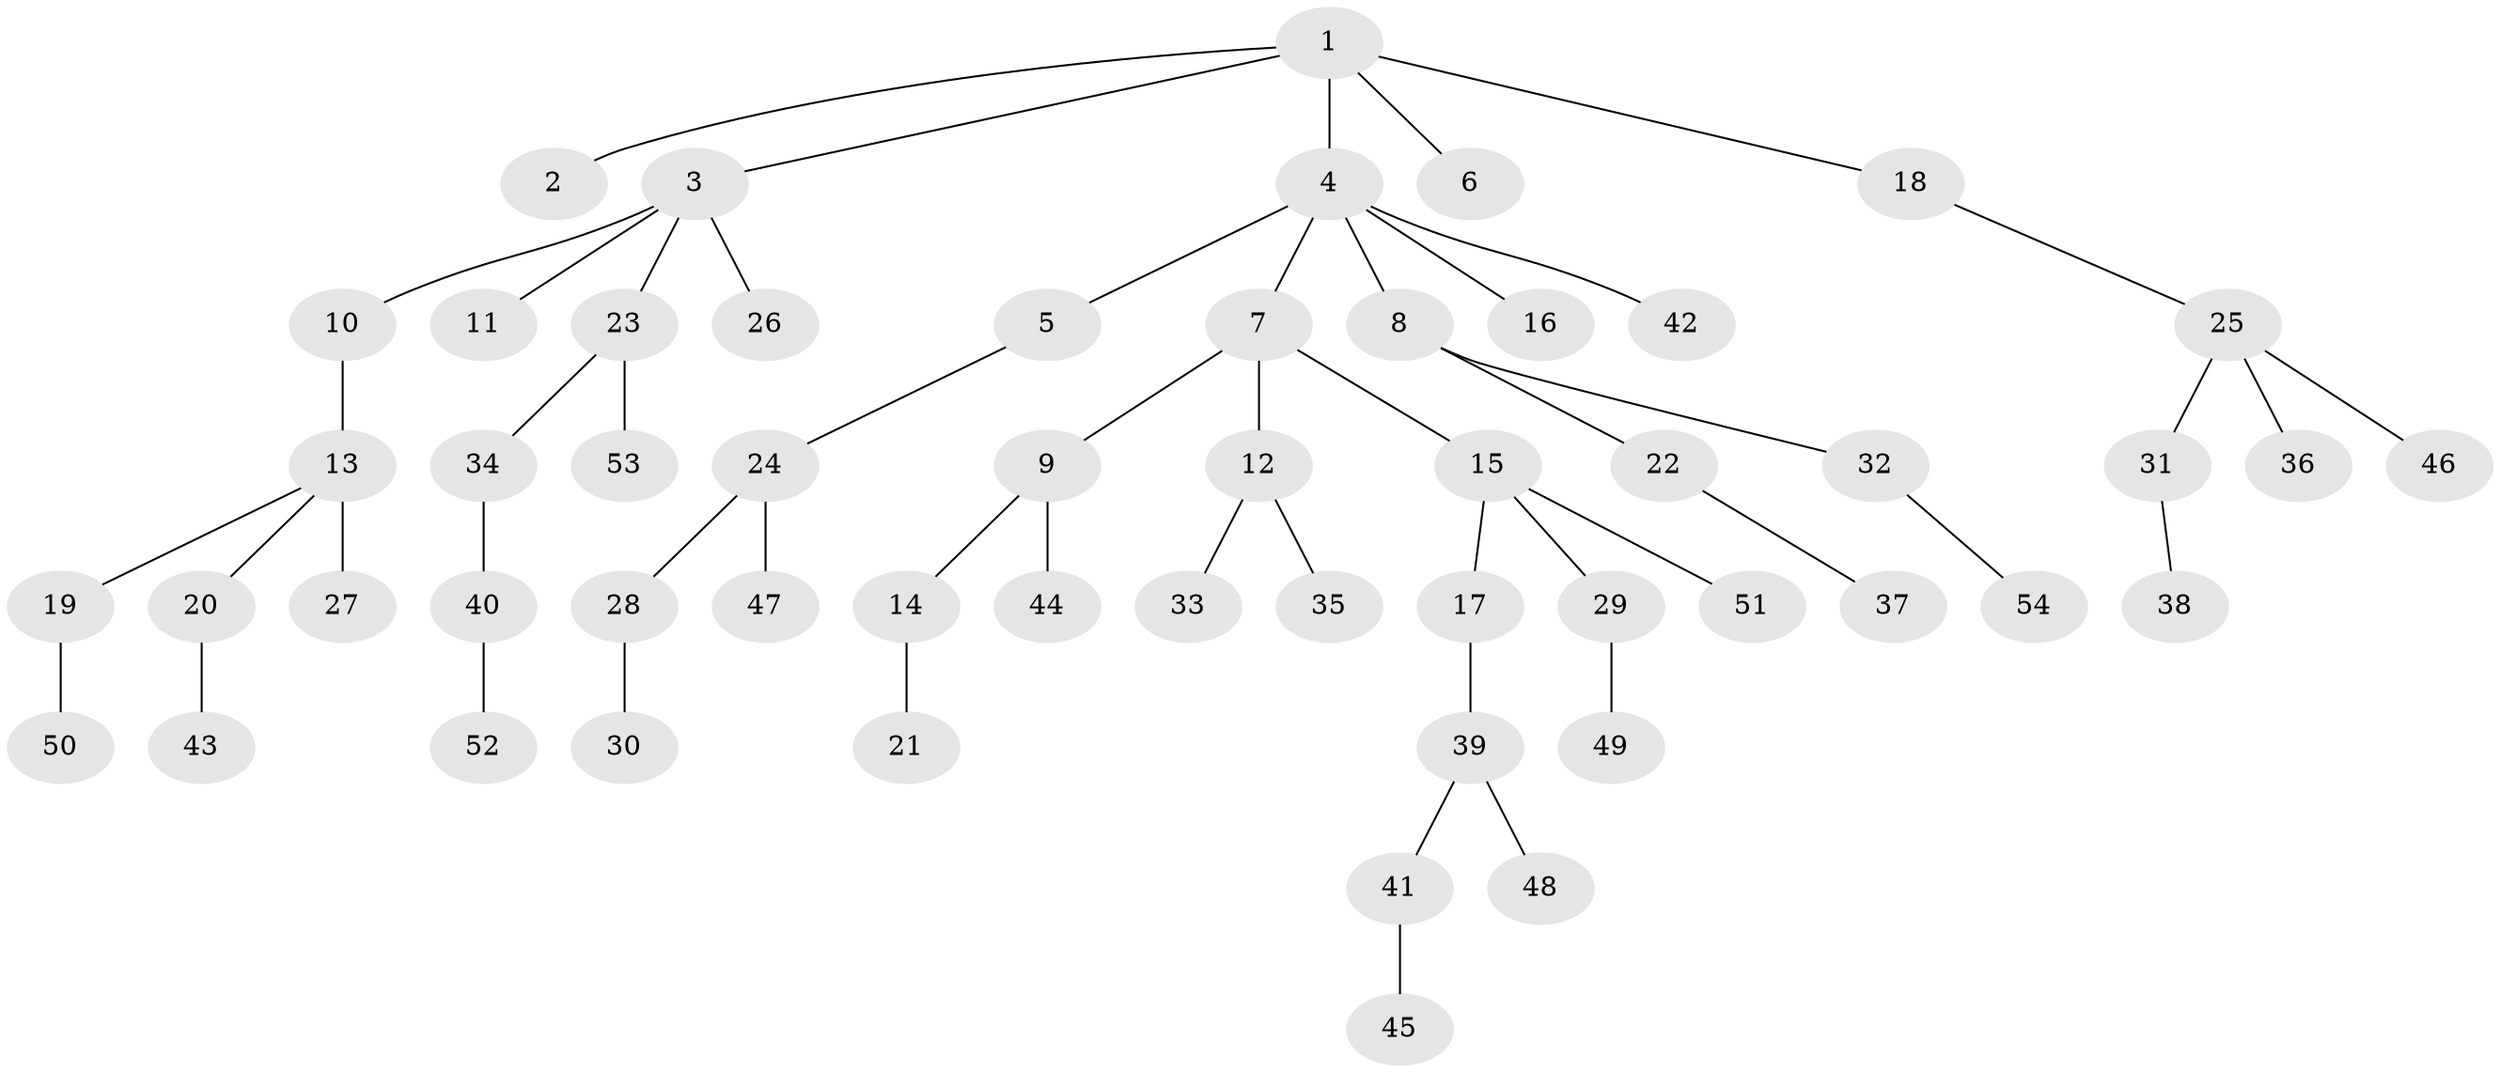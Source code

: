 // coarse degree distribution, {4: 0.08571428571428572, 5: 0.05714285714285714, 2: 0.17142857142857143, 1: 0.5428571428571428, 3: 0.14285714285714285}
// Generated by graph-tools (version 1.1) at 2025/42/03/06/25 10:42:02]
// undirected, 54 vertices, 53 edges
graph export_dot {
graph [start="1"]
  node [color=gray90,style=filled];
  1;
  2;
  3;
  4;
  5;
  6;
  7;
  8;
  9;
  10;
  11;
  12;
  13;
  14;
  15;
  16;
  17;
  18;
  19;
  20;
  21;
  22;
  23;
  24;
  25;
  26;
  27;
  28;
  29;
  30;
  31;
  32;
  33;
  34;
  35;
  36;
  37;
  38;
  39;
  40;
  41;
  42;
  43;
  44;
  45;
  46;
  47;
  48;
  49;
  50;
  51;
  52;
  53;
  54;
  1 -- 2;
  1 -- 3;
  1 -- 4;
  1 -- 6;
  1 -- 18;
  3 -- 10;
  3 -- 11;
  3 -- 23;
  3 -- 26;
  4 -- 5;
  4 -- 7;
  4 -- 8;
  4 -- 16;
  4 -- 42;
  5 -- 24;
  7 -- 9;
  7 -- 12;
  7 -- 15;
  8 -- 22;
  8 -- 32;
  9 -- 14;
  9 -- 44;
  10 -- 13;
  12 -- 33;
  12 -- 35;
  13 -- 19;
  13 -- 20;
  13 -- 27;
  14 -- 21;
  15 -- 17;
  15 -- 29;
  15 -- 51;
  17 -- 39;
  18 -- 25;
  19 -- 50;
  20 -- 43;
  22 -- 37;
  23 -- 34;
  23 -- 53;
  24 -- 28;
  24 -- 47;
  25 -- 31;
  25 -- 36;
  25 -- 46;
  28 -- 30;
  29 -- 49;
  31 -- 38;
  32 -- 54;
  34 -- 40;
  39 -- 41;
  39 -- 48;
  40 -- 52;
  41 -- 45;
}
